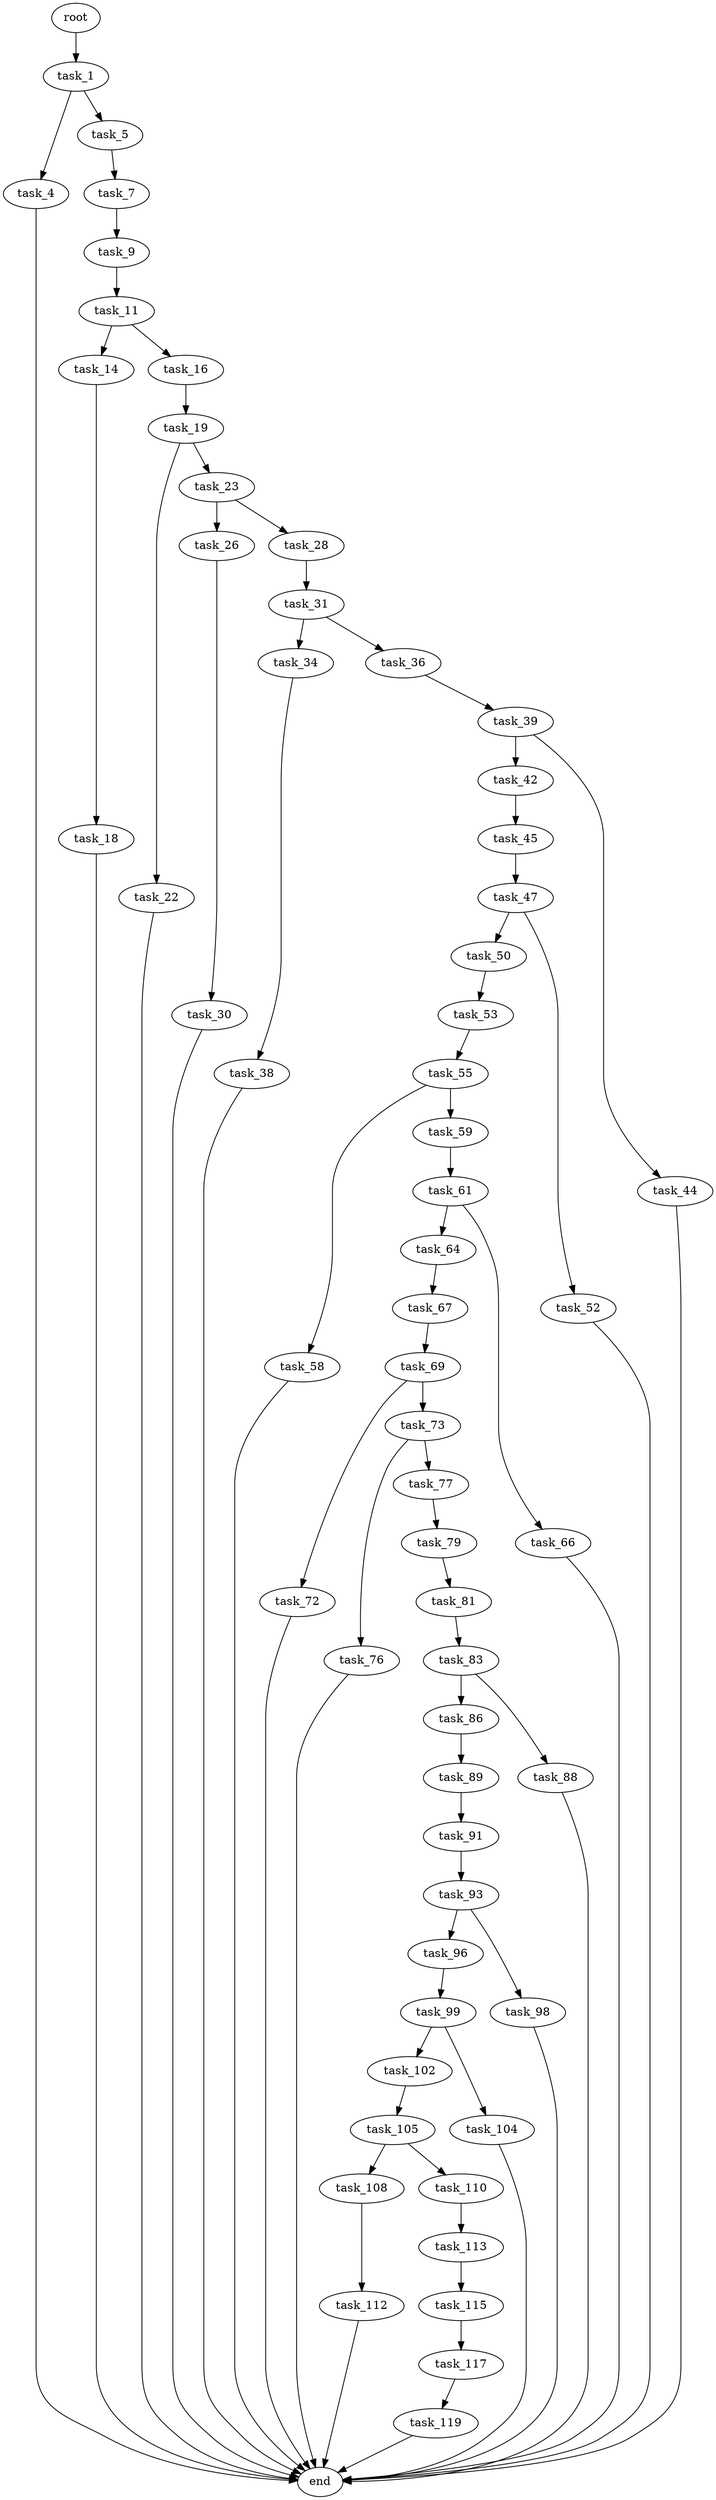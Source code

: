 digraph G {
  root [size="0.000000"];
  task_1 [size="28991029248.000000"];
  task_4 [size="1213670144.000000"];
  task_5 [size="8589934592.000000"];
  task_7 [size="413127601661.000000"];
  task_9 [size="185903576407.000000"];
  task_11 [size="7332458947.000000"];
  task_14 [size="13077953458.000000"];
  task_16 [size="8589934592.000000"];
  task_18 [size="26185313671.000000"];
  task_19 [size="37365402732.000000"];
  task_22 [size="17995137405.000000"];
  task_23 [size="303958267426.000000"];
  task_26 [size="12854706899.000000"];
  task_28 [size="36909238238.000000"];
  task_30 [size="108191361595.000000"];
  task_31 [size="2001589892.000000"];
  task_34 [size="450416532388.000000"];
  task_36 [size="123238232177.000000"];
  task_38 [size="782757789696.000000"];
  task_39 [size="85771021027.000000"];
  task_42 [size="449331167129.000000"];
  task_44 [size="20618910375.000000"];
  task_45 [size="1073741824000.000000"];
  task_47 [size="368293445632.000000"];
  task_50 [size="190791713835.000000"];
  task_52 [size="45852462647.000000"];
  task_53 [size="30860036690.000000"];
  task_55 [size="928917865.000000"];
  task_58 [size="231928233984.000000"];
  task_59 [size="231928233984.000000"];
  task_61 [size="454157502.000000"];
  task_64 [size="156741232050.000000"];
  task_66 [size="1073741824000.000000"];
  task_67 [size="68719476736.000000"];
  task_69 [size="26683006099.000000"];
  task_72 [size="68719476736.000000"];
  task_73 [size="24967106382.000000"];
  task_76 [size="30301199551.000000"];
  task_77 [size="472244819512.000000"];
  task_79 [size="19008090327.000000"];
  task_81 [size="320100276710.000000"];
  task_83 [size="37342460272.000000"];
  task_86 [size="688216175843.000000"];
  task_88 [size="13382823397.000000"];
  task_89 [size="109667967325.000000"];
  task_91 [size="206150456686.000000"];
  task_93 [size="332495621110.000000"];
  task_96 [size="1355444017.000000"];
  task_98 [size="7590388379.000000"];
  task_99 [size="31844420016.000000"];
  task_102 [size="1503666129.000000"];
  task_104 [size="6833390441.000000"];
  task_105 [size="14419982020.000000"];
  task_108 [size="134217728000.000000"];
  task_110 [size="12579413956.000000"];
  task_112 [size="68719476736.000000"];
  task_113 [size="7359746404.000000"];
  task_115 [size="46119410365.000000"];
  task_117 [size="1073741824000.000000"];
  task_119 [size="117059174814.000000"];
  end [size="0.000000"];

  root -> task_1 [size="1.000000"];
  task_1 -> task_4 [size="75497472.000000"];
  task_1 -> task_5 [size="75497472.000000"];
  task_4 -> end [size="1.000000"];
  task_5 -> task_7 [size="33554432.000000"];
  task_7 -> task_9 [size="536870912.000000"];
  task_9 -> task_11 [size="301989888.000000"];
  task_11 -> task_14 [size="134217728.000000"];
  task_11 -> task_16 [size="134217728.000000"];
  task_14 -> task_18 [size="209715200.000000"];
  task_16 -> task_19 [size="33554432.000000"];
  task_18 -> end [size="1.000000"];
  task_19 -> task_22 [size="33554432.000000"];
  task_19 -> task_23 [size="33554432.000000"];
  task_22 -> end [size="1.000000"];
  task_23 -> task_26 [size="411041792.000000"];
  task_23 -> task_28 [size="411041792.000000"];
  task_26 -> task_30 [size="411041792.000000"];
  task_28 -> task_31 [size="679477248.000000"];
  task_30 -> end [size="1.000000"];
  task_31 -> task_34 [size="134217728.000000"];
  task_31 -> task_36 [size="134217728.000000"];
  task_34 -> task_38 [size="536870912.000000"];
  task_36 -> task_39 [size="536870912.000000"];
  task_38 -> end [size="1.000000"];
  task_39 -> task_42 [size="134217728.000000"];
  task_39 -> task_44 [size="134217728.000000"];
  task_42 -> task_45 [size="679477248.000000"];
  task_44 -> end [size="1.000000"];
  task_45 -> task_47 [size="838860800.000000"];
  task_47 -> task_50 [size="411041792.000000"];
  task_47 -> task_52 [size="411041792.000000"];
  task_50 -> task_53 [size="838860800.000000"];
  task_52 -> end [size="1.000000"];
  task_53 -> task_55 [size="679477248.000000"];
  task_55 -> task_58 [size="75497472.000000"];
  task_55 -> task_59 [size="75497472.000000"];
  task_58 -> end [size="1.000000"];
  task_59 -> task_61 [size="301989888.000000"];
  task_61 -> task_64 [size="33554432.000000"];
  task_61 -> task_66 [size="33554432.000000"];
  task_64 -> task_67 [size="134217728.000000"];
  task_66 -> end [size="1.000000"];
  task_67 -> task_69 [size="134217728.000000"];
  task_69 -> task_72 [size="75497472.000000"];
  task_69 -> task_73 [size="75497472.000000"];
  task_72 -> end [size="1.000000"];
  task_73 -> task_76 [size="679477248.000000"];
  task_73 -> task_77 [size="679477248.000000"];
  task_76 -> end [size="1.000000"];
  task_77 -> task_79 [size="301989888.000000"];
  task_79 -> task_81 [size="411041792.000000"];
  task_81 -> task_83 [size="301989888.000000"];
  task_83 -> task_86 [size="679477248.000000"];
  task_83 -> task_88 [size="679477248.000000"];
  task_86 -> task_89 [size="536870912.000000"];
  task_88 -> end [size="1.000000"];
  task_89 -> task_91 [size="301989888.000000"];
  task_91 -> task_93 [size="411041792.000000"];
  task_93 -> task_96 [size="411041792.000000"];
  task_93 -> task_98 [size="411041792.000000"];
  task_96 -> task_99 [size="33554432.000000"];
  task_98 -> end [size="1.000000"];
  task_99 -> task_102 [size="536870912.000000"];
  task_99 -> task_104 [size="536870912.000000"];
  task_102 -> task_105 [size="75497472.000000"];
  task_104 -> end [size="1.000000"];
  task_105 -> task_108 [size="679477248.000000"];
  task_105 -> task_110 [size="679477248.000000"];
  task_108 -> task_112 [size="209715200.000000"];
  task_110 -> task_113 [size="301989888.000000"];
  task_112 -> end [size="1.000000"];
  task_113 -> task_115 [size="134217728.000000"];
  task_115 -> task_117 [size="838860800.000000"];
  task_117 -> task_119 [size="838860800.000000"];
  task_119 -> end [size="1.000000"];
}
